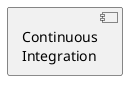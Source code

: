 @startuml Continuous Integration
component "Continuous\nIntegration" as continuous_integration
@enduml